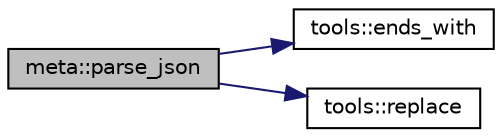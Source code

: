 digraph "meta::parse_json"
{
 // INTERACTIVE_SVG=YES
 // LATEX_PDF_SIZE
  edge [fontname="Helvetica",fontsize="10",labelfontname="Helvetica",labelfontsize="10"];
  node [fontname="Helvetica",fontsize="10",shape=record];
  rankdir="LR";
  Node1 [label="meta::parse_json",height=0.2,width=0.4,color="black", fillcolor="grey75", style="filled", fontcolor="black",tooltip="Parses a JSON string to extract metadata."];
  Node1 -> Node2 [color="midnightblue",fontsize="10",style="solid",fontname="Helvetica"];
  Node2 [label="tools::ends_with",height=0.2,width=0.4,color="black", fillcolor="white", style="filled",URL="$classtools.html#a3d538da5310467c9321b27cd6a75b9af",tooltip="Checks if a string ends with a specific substring."];
  Node1 -> Node3 [color="midnightblue",fontsize="10",style="solid",fontname="Helvetica"];
  Node3 [label="tools::replace",height=0.2,width=0.4,color="black", fillcolor="white", style="filled",URL="$classtools.html#aeae88ebd7116d59008600f0723716dba",tooltip="Replaces all occurrences of a substring in a string."];
}

